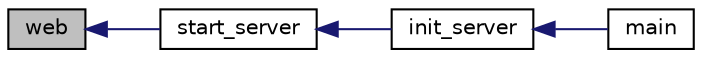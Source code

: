 digraph "web"
{
  edge [fontname="Helvetica",fontsize="10",labelfontname="Helvetica",labelfontsize="10"];
  node [fontname="Helvetica",fontsize="10",shape=record];
  rankdir="LR";
  Node31 [label="web",height=0.2,width=0.4,color="black", fillcolor="grey75", style="filled", fontcolor="black"];
  Node31 -> Node32 [dir="back",color="midnightblue",fontsize="10",style="solid",fontname="Helvetica"];
  Node32 [label="start_server",height=0.2,width=0.4,color="black", fillcolor="white", style="filled",URL="$_server_8cpp.html#af2693a5bca6590f846d4c29004b740ce"];
  Node32 -> Node33 [dir="back",color="midnightblue",fontsize="10",style="solid",fontname="Helvetica"];
  Node33 [label="init_server",height=0.2,width=0.4,color="black", fillcolor="white", style="filled",URL="$_server_8hpp.html#ae881f4027925a626405882e99bb6e71e"];
  Node33 -> Node34 [dir="back",color="midnightblue",fontsize="10",style="solid",fontname="Helvetica"];
  Node34 [label="main",height=0.2,width=0.4,color="black", fillcolor="white", style="filled",URL="$main_8cpp.html#a0ddf1224851353fc92bfbff6f499fa97"];
}
